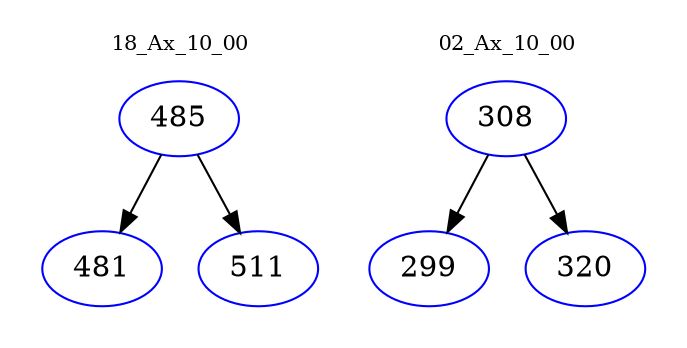 digraph{
subgraph cluster_0 {
color = white
label = "18_Ax_10_00";
fontsize=10;
T0_485 [label="485", color="blue"]
T0_485 -> T0_481 [color="black"]
T0_481 [label="481", color="blue"]
T0_485 -> T0_511 [color="black"]
T0_511 [label="511", color="blue"]
}
subgraph cluster_1 {
color = white
label = "02_Ax_10_00";
fontsize=10;
T1_308 [label="308", color="blue"]
T1_308 -> T1_299 [color="black"]
T1_299 [label="299", color="blue"]
T1_308 -> T1_320 [color="black"]
T1_320 [label="320", color="blue"]
}
}
